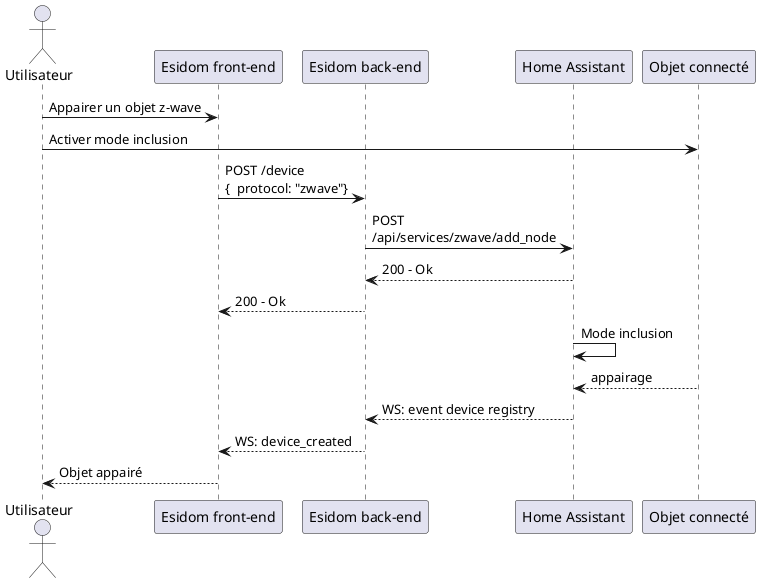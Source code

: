 @startuml appairer

actor "Utilisateur" as u
participant "Esidom front-end" as fe
participant "Esidom back-end" as m
participant "Home Assistant" as ha
participant "Objet connecté" as o

u -> fe: Appairer un objet z-wave
u -> o: Activer mode inclusion
fe -> m: POST /device\n\
{\
  protocol: "zwave"\
}

m -> ha: POST\n/api/services/zwave/add_node
ha --> m: 200 - Ok
m --> fe: 200 - Ok
ha -> ha: Mode inclusion
o --> ha: appairage
ha --> m: WS: event device registry
m --> fe: WS: device_created
fe --> u: Objet appairé
@enduml